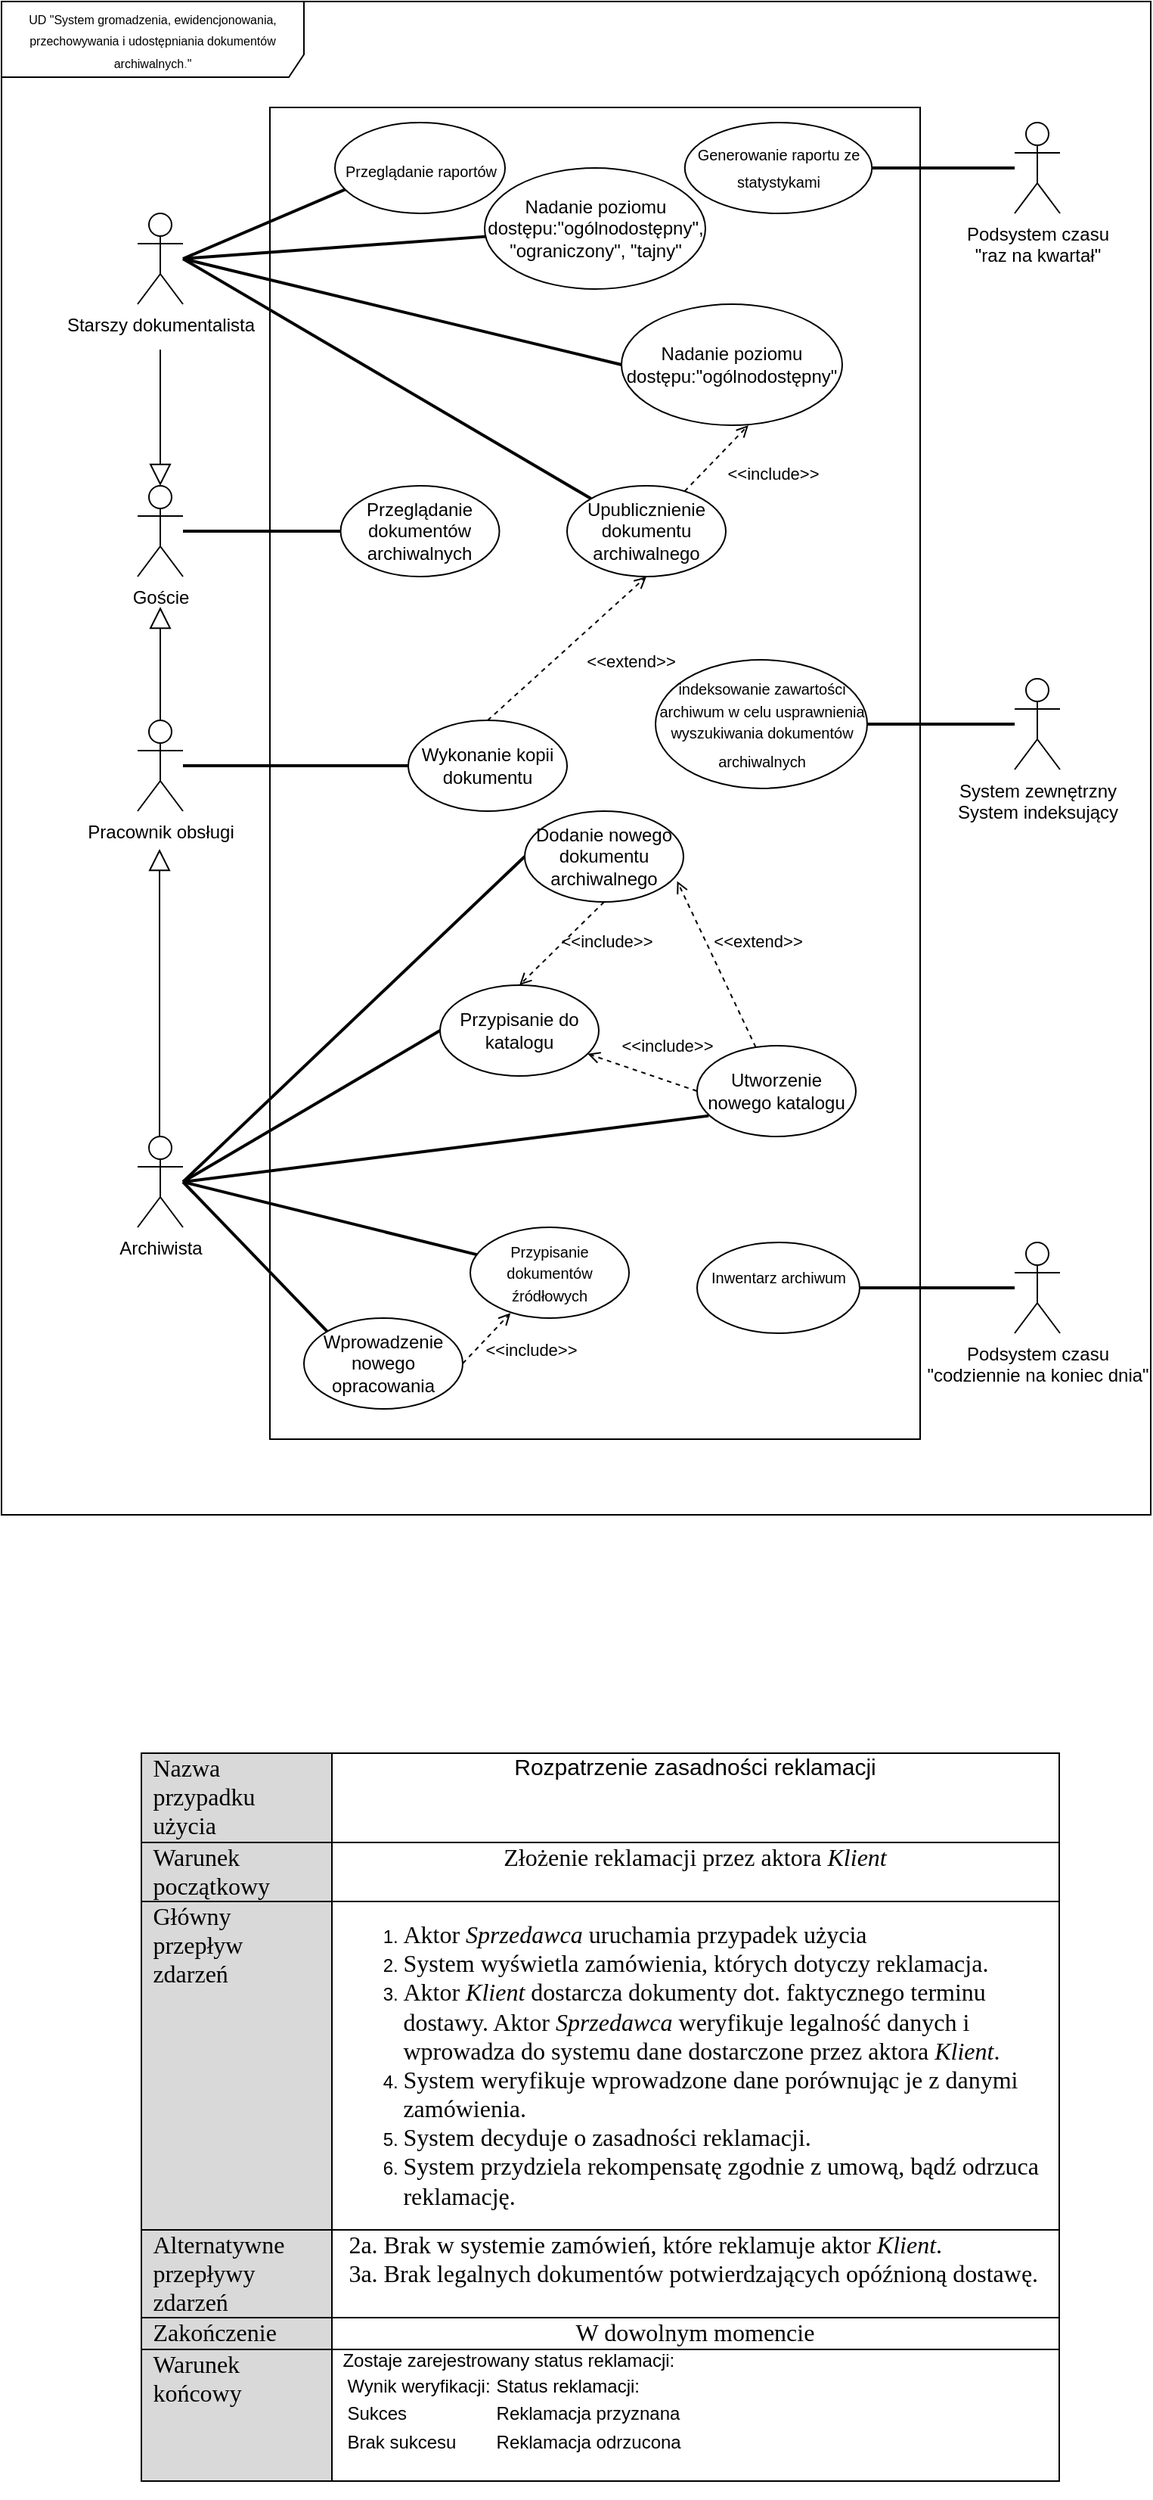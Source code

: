 <mxfile version="24.0.7" type="github">
  <diagram name="Strona-1" id="4_b_r0FPneEdvxQF47Fr">
    <mxGraphModel dx="824" dy="577" grid="1" gridSize="10" guides="1" tooltips="1" connect="1" arrows="1" fold="1" page="1" pageScale="1" pageWidth="827" pageHeight="1169" math="0" shadow="0">
      <root>
        <mxCell id="0" />
        <mxCell id="1" parent="0" />
        <mxCell id="xjDF9pEwEW9eb6jhkBWc-3" value="&lt;font style=&quot;font-size: 8px;&quot;&gt;UD &quot;System&amp;nbsp;&lt;span style=&quot;caret-color: rgb(100, 108, 154); font-family: Poppins, sans-serif; background-color: rgb(255, 255, 255);&quot;&gt;gromadzenia, ewidencjonowania, przechowywania i udostępniania dokumentów archiwalnych&lt;/span&gt;&lt;span style=&quot;caret-color: rgb(100, 108, 154); color: rgb(100, 108, 154); font-family: Poppins, sans-serif; background-color: rgb(255, 255, 255);&quot;&gt;.&lt;/span&gt;&quot;&lt;/font&gt;" style="shape=umlFrame;whiteSpace=wrap;html=1;pointerEvents=0;recursiveResize=0;container=1;collapsible=0;width=200;height=50;align=center;" parent="1" vertex="1">
          <mxGeometry x="40" y="50" width="760" height="1000" as="geometry" />
        </mxCell>
        <mxCell id="xjDF9pEwEW9eb6jhkBWc-2" value="Starszy dokumentalista" style="shape=umlActor;verticalLabelPosition=bottom;verticalAlign=top;html=1;" parent="xjDF9pEwEW9eb6jhkBWc-3" vertex="1">
          <mxGeometry x="90" y="140" width="30" height="60" as="geometry" />
        </mxCell>
        <mxCell id="xjDF9pEwEW9eb6jhkBWc-1" value="Archiwista" style="shape=umlActor;verticalLabelPosition=bottom;verticalAlign=top;html=1;" parent="xjDF9pEwEW9eb6jhkBWc-3" vertex="1">
          <mxGeometry x="90" y="750" width="30" height="60" as="geometry" />
        </mxCell>
        <mxCell id="yINx0Oa0qj7sMehLbz9O-11" value="System zewnętrzny&lt;br&gt;System indeksujący" style="shape=umlActor;verticalLabelPosition=bottom;verticalAlign=top;html=1;" parent="xjDF9pEwEW9eb6jhkBWc-3" vertex="1">
          <mxGeometry x="670" y="447.5" width="30" height="60" as="geometry" />
        </mxCell>
        <mxCell id="yINx0Oa0qj7sMehLbz9O-12" value="&lt;font style=&quot;font-size: 12px;&quot;&gt;Podsystem&lt;font style=&quot;font-size: 12px;&quot;&gt; czasu&lt;/font&gt;&lt;/font&gt;&lt;div&gt;&lt;font style=&quot;font-size: 12px;&quot;&gt;&lt;font style=&quot;font-size: 12px;&quot;&gt;&quot;codziennie na koniec dnia&quot;&lt;/font&gt;&lt;/font&gt;&lt;/div&gt;" style="shape=umlActor;verticalLabelPosition=bottom;verticalAlign=top;html=1;" parent="xjDF9pEwEW9eb6jhkBWc-3" vertex="1">
          <mxGeometry x="670" y="820" width="30" height="60" as="geometry" />
        </mxCell>
        <mxCell id="yINx0Oa0qj7sMehLbz9O-18" value="Pracownik obsługi" style="shape=umlActor;verticalLabelPosition=bottom;verticalAlign=top;html=1;" parent="xjDF9pEwEW9eb6jhkBWc-3" vertex="1">
          <mxGeometry x="90" y="475" width="30" height="60" as="geometry" />
        </mxCell>
        <mxCell id="yINx0Oa0qj7sMehLbz9O-21" value="Goście" style="shape=umlActor;verticalLabelPosition=bottom;verticalAlign=top;html=1;" parent="xjDF9pEwEW9eb6jhkBWc-3" vertex="1">
          <mxGeometry x="90" y="320" width="30" height="60" as="geometry" />
        </mxCell>
        <mxCell id="yINx0Oa0qj7sMehLbz9O-26" value="" style="endArrow=block;endFill=0;endSize=12;html=1;rounded=0;" parent="xjDF9pEwEW9eb6jhkBWc-3" edge="1">
          <mxGeometry width="160" relative="1" as="geometry">
            <mxPoint x="104.5" y="750" as="sourcePoint" />
            <mxPoint x="104.5" y="560" as="targetPoint" />
            <Array as="points">
              <mxPoint x="104.5" y="680" />
            </Array>
          </mxGeometry>
        </mxCell>
        <mxCell id="yINx0Oa0qj7sMehLbz9O-8" value="" style="html=1;whiteSpace=wrap;" parent="xjDF9pEwEW9eb6jhkBWc-3" vertex="1">
          <mxGeometry x="177.5" y="70" width="430" height="880" as="geometry" />
        </mxCell>
        <mxCell id="t_vTnjnZ2baawU1hBgG_-4" value="&lt;font size=&quot;1&quot;&gt;Inwentarz archiwum&lt;/font&gt;&lt;br&gt;&lt;br&gt;&lt;span style=&quot;font-family: -webkit-standard; font-size: medium; text-align: start;&quot;&gt;&lt;/span&gt;" style="ellipse;whiteSpace=wrap;html=1;" parent="xjDF9pEwEW9eb6jhkBWc-3" vertex="1">
          <mxGeometry x="460" y="820" width="107.5" height="60" as="geometry" />
        </mxCell>
        <mxCell id="t_vTnjnZ2baawU1hBgG_-8" value="" style="endArrow=none;startArrow=none;endFill=0;startFill=0;endSize=8;html=1;verticalAlign=bottom;labelBackgroundColor=none;strokeWidth=2;rounded=0;exitX=1;exitY=0.5;exitDx=0;exitDy=0;" parent="xjDF9pEwEW9eb6jhkBWc-3" source="t_vTnjnZ2baawU1hBgG_-4" target="yINx0Oa0qj7sMehLbz9O-12" edge="1">
          <mxGeometry width="160" relative="1" as="geometry">
            <mxPoint x="270" y="370" as="sourcePoint" />
            <mxPoint x="430" y="370" as="targetPoint" />
          </mxGeometry>
        </mxCell>
        <mxCell id="yINx0Oa0qj7sMehLbz9O-36" value="Przypisanie do katalogu" style="ellipse;whiteSpace=wrap;html=1;" parent="xjDF9pEwEW9eb6jhkBWc-3" vertex="1">
          <mxGeometry x="290" y="650" width="105" height="60" as="geometry" />
        </mxCell>
        <mxCell id="yINx0Oa0qj7sMehLbz9O-34" value="Wykonanie kopii dokumentu" style="ellipse;whiteSpace=wrap;html=1;" parent="xjDF9pEwEW9eb6jhkBWc-3" vertex="1">
          <mxGeometry x="269" y="475" width="105" height="60" as="geometry" />
        </mxCell>
        <mxCell id="yINx0Oa0qj7sMehLbz9O-35" value="Upublicznienie dokumentu archiwalnego" style="ellipse;whiteSpace=wrap;html=1;" parent="xjDF9pEwEW9eb6jhkBWc-3" vertex="1">
          <mxGeometry x="374" y="320" width="105" height="60" as="geometry" />
        </mxCell>
        <mxCell id="yINx0Oa0qj7sMehLbz9O-33" value="Utworzenie nowego katalogu" style="ellipse;whiteSpace=wrap;html=1;" parent="xjDF9pEwEW9eb6jhkBWc-3" vertex="1">
          <mxGeometry x="460" y="690" width="105" height="60" as="geometry" />
        </mxCell>
        <mxCell id="t_vTnjnZ2baawU1hBgG_-17" value="" style="endArrow=none;startArrow=none;endFill=0;startFill=0;endSize=8;html=1;verticalAlign=bottom;labelBackgroundColor=none;strokeWidth=2;rounded=0;entryX=0.073;entryY=0.772;entryDx=0;entryDy=0;entryPerimeter=0;" parent="xjDF9pEwEW9eb6jhkBWc-3" target="yINx0Oa0qj7sMehLbz9O-33" edge="1">
          <mxGeometry width="160" relative="1" as="geometry">
            <mxPoint x="120" y="780" as="sourcePoint" />
            <mxPoint x="395" y="309" as="targetPoint" />
          </mxGeometry>
        </mxCell>
        <mxCell id="yINx0Oa0qj7sMehLbz9O-27" value="Nadanie poziomu dostępu:&quot;ogólnodostępny&quot;" style="ellipse;whiteSpace=wrap;html=1;" parent="xjDF9pEwEW9eb6jhkBWc-3" vertex="1">
          <mxGeometry x="410" y="200" width="146" height="80" as="geometry" />
        </mxCell>
        <mxCell id="yINx0Oa0qj7sMehLbz9O-32" value="Wprowadzenie nowego opracowania" style="ellipse;whiteSpace=wrap;html=1;" parent="xjDF9pEwEW9eb6jhkBWc-3" vertex="1">
          <mxGeometry x="200" y="870" width="105" height="60" as="geometry" />
        </mxCell>
        <mxCell id="yINx0Oa0qj7sMehLbz9O-38" value="Dodanie nowego dokumentu archiwalnego" style="ellipse;whiteSpace=wrap;html=1;" parent="xjDF9pEwEW9eb6jhkBWc-3" vertex="1">
          <mxGeometry x="346" y="535" width="105" height="60" as="geometry" />
        </mxCell>
        <mxCell id="yINx0Oa0qj7sMehLbz9O-39" value="&lt;span style=&quot;text-align: start;&quot;&gt;&lt;font style=&quot;font-size: 10px;&quot; face=&quot;Helvetica&quot;&gt;indeksowanie zawartości archiwum w celu usprawnienia wyszukiwania dokumentów archiwalnych&lt;/font&gt;&lt;/span&gt;&lt;span style=&quot;font-family: -webkit-standard; font-size: medium; text-align: start;&quot;&gt;&lt;/span&gt;" style="ellipse;whiteSpace=wrap;html=1;" parent="xjDF9pEwEW9eb6jhkBWc-3" vertex="1">
          <mxGeometry x="432.5" y="435" width="140" height="85" as="geometry" />
        </mxCell>
        <mxCell id="t_vTnjnZ2baawU1hBgG_-15" value="" style="endArrow=none;startArrow=none;endFill=0;startFill=0;endSize=8;html=1;verticalAlign=bottom;labelBackgroundColor=none;strokeWidth=2;rounded=0;exitX=1;exitY=0.5;exitDx=0;exitDy=0;" parent="xjDF9pEwEW9eb6jhkBWc-3" source="yINx0Oa0qj7sMehLbz9O-39" target="yINx0Oa0qj7sMehLbz9O-11" edge="1">
          <mxGeometry width="160" relative="1" as="geometry">
            <mxPoint x="475" y="290.5" as="sourcePoint" />
            <mxPoint x="700" y="290" as="targetPoint" />
          </mxGeometry>
        </mxCell>
        <mxCell id="yINx0Oa0qj7sMehLbz9O-31" value="&lt;font style=&quot;font-size: 10px;&quot;&gt;Przypisanie dokumentów źródłowych&lt;/font&gt;" style="ellipse;whiteSpace=wrap;html=1;" parent="xjDF9pEwEW9eb6jhkBWc-3" vertex="1">
          <mxGeometry x="310" y="810" width="105" height="60" as="geometry" />
        </mxCell>
        <mxCell id="t_vTnjnZ2baawU1hBgG_-22" value="" style="endArrow=none;startArrow=none;endFill=0;startFill=0;endSize=8;html=1;verticalAlign=bottom;labelBackgroundColor=none;strokeWidth=2;rounded=0;entryX=0;entryY=0;entryDx=0;entryDy=0;" parent="xjDF9pEwEW9eb6jhkBWc-3" target="yINx0Oa0qj7sMehLbz9O-32" edge="1">
          <mxGeometry width="160" relative="1" as="geometry">
            <mxPoint x="120" y="780" as="sourcePoint" />
            <mxPoint x="435" y="545" as="targetPoint" />
          </mxGeometry>
        </mxCell>
        <mxCell id="t_vTnjnZ2baawU1hBgG_-23" value="" style="endArrow=none;startArrow=none;endFill=0;startFill=0;endSize=8;html=1;verticalAlign=bottom;labelBackgroundColor=none;strokeWidth=2;rounded=0;entryX=0.071;entryY=0.728;entryDx=0;entryDy=0;entryPerimeter=0;" parent="xjDF9pEwEW9eb6jhkBWc-3" target="x9usF1vXFKsrdMA3hae5-68" edge="1">
          <mxGeometry width="160" relative="1" as="geometry">
            <mxPoint x="120" y="170" as="sourcePoint" />
            <mxPoint x="385" y="520" as="targetPoint" />
          </mxGeometry>
        </mxCell>
        <mxCell id="t_vTnjnZ2baawU1hBgG_-24" value="" style="endArrow=none;startArrow=none;endFill=0;startFill=0;endSize=8;html=1;verticalAlign=bottom;labelBackgroundColor=none;strokeWidth=2;rounded=0;entryX=0;entryY=0.5;entryDx=0;entryDy=0;" parent="xjDF9pEwEW9eb6jhkBWc-3" target="yINx0Oa0qj7sMehLbz9O-38" edge="1">
          <mxGeometry width="160" relative="1" as="geometry">
            <mxPoint x="120" y="780" as="sourcePoint" />
            <mxPoint x="365" y="320" as="targetPoint" />
          </mxGeometry>
        </mxCell>
        <mxCell id="t_vTnjnZ2baawU1hBgG_-26" value="" style="endArrow=none;startArrow=none;endFill=0;startFill=0;endSize=8;html=1;verticalAlign=bottom;labelBackgroundColor=none;strokeWidth=2;rounded=0;" parent="xjDF9pEwEW9eb6jhkBWc-3" target="yINx0Oa0qj7sMehLbz9O-35" edge="1">
          <mxGeometry width="160" relative="1" as="geometry">
            <mxPoint x="120" y="170" as="sourcePoint" />
            <mxPoint x="310" y="290" as="targetPoint" />
          </mxGeometry>
        </mxCell>
        <mxCell id="t_vTnjnZ2baawU1hBgG_-27" value="" style="endArrow=none;startArrow=none;endFill=0;startFill=0;endSize=8;html=1;verticalAlign=bottom;labelBackgroundColor=none;strokeWidth=2;rounded=0;entryX=0;entryY=0.5;entryDx=0;entryDy=0;" parent="xjDF9pEwEW9eb6jhkBWc-3" source="yINx0Oa0qj7sMehLbz9O-18" target="yINx0Oa0qj7sMehLbz9O-34" edge="1">
          <mxGeometry width="160" relative="1" as="geometry">
            <mxPoint x="90" y="650" as="sourcePoint" />
            <mxPoint x="260" y="700" as="targetPoint" />
          </mxGeometry>
        </mxCell>
        <mxCell id="t_vTnjnZ2baawU1hBgG_-29" value="&amp;lt;&amp;lt;include&amp;gt;&amp;gt;" style="html=1;verticalAlign=bottom;labelBackgroundColor=none;endArrow=open;endFill=0;dashed=1;rounded=0;exitX=1;exitY=0.5;exitDx=0;exitDy=0;entryX=0.254;entryY=0.944;entryDx=0;entryDy=0;entryPerimeter=0;" parent="xjDF9pEwEW9eb6jhkBWc-3" source="yINx0Oa0qj7sMehLbz9O-32" target="yINx0Oa0qj7sMehLbz9O-31" edge="1">
          <mxGeometry x="0.347" y="-33" width="160" relative="1" as="geometry">
            <mxPoint x="270" y="290" as="sourcePoint" />
            <mxPoint x="430" y="290" as="targetPoint" />
            <mxPoint as="offset" />
          </mxGeometry>
        </mxCell>
        <mxCell id="t_vTnjnZ2baawU1hBgG_-31" value="" style="endArrow=none;startArrow=none;endFill=0;startFill=0;endSize=8;html=1;verticalAlign=bottom;labelBackgroundColor=none;strokeWidth=2;rounded=0;exitX=0;exitY=0.5;exitDx=0;exitDy=0;" parent="xjDF9pEwEW9eb6jhkBWc-3" source="yINx0Oa0qj7sMehLbz9O-36" edge="1">
          <mxGeometry width="160" relative="1" as="geometry">
            <mxPoint x="705" y="180" as="sourcePoint" />
            <mxPoint x="120" y="780" as="targetPoint" />
          </mxGeometry>
        </mxCell>
        <mxCell id="t_vTnjnZ2baawU1hBgG_-34" value="&amp;lt;&amp;lt;include&amp;gt;&amp;gt;" style="html=1;verticalAlign=bottom;labelBackgroundColor=none;endArrow=open;endFill=0;dashed=1;rounded=0;entryX=0.5;entryY=0;entryDx=0;entryDy=0;exitX=0.5;exitY=1;exitDx=0;exitDy=0;" parent="xjDF9pEwEW9eb6jhkBWc-3" source="yINx0Oa0qj7sMehLbz9O-38" target="yINx0Oa0qj7sMehLbz9O-36" edge="1">
          <mxGeometry x="-0.402" y="26" width="160" relative="1" as="geometry">
            <mxPoint x="290" y="330" as="sourcePoint" />
            <mxPoint x="450" y="330" as="targetPoint" />
            <mxPoint as="offset" />
          </mxGeometry>
        </mxCell>
        <mxCell id="t_vTnjnZ2baawU1hBgG_-35" style="edgeStyle=orthogonalEdgeStyle;rounded=0;orthogonalLoop=1;jettySize=auto;html=1;exitX=0.5;exitY=1;exitDx=0;exitDy=0;" parent="xjDF9pEwEW9eb6jhkBWc-3" source="yINx0Oa0qj7sMehLbz9O-8" target="yINx0Oa0qj7sMehLbz9O-8" edge="1">
          <mxGeometry relative="1" as="geometry" />
        </mxCell>
        <mxCell id="x9usF1vXFKsrdMA3hae5-7" value="&lt;font style=&quot;font-size: 12px;&quot;&gt;Podsystem&lt;font style=&quot;font-size: 12px;&quot;&gt; czasu&lt;/font&gt;&lt;/font&gt;&lt;div&gt;&lt;font style=&quot;font-size: 12px;&quot;&gt;&lt;font style=&quot;font-size: 12px;&quot;&gt;&quot;raz na kwartał&quot;&lt;/font&gt;&lt;/font&gt;&lt;/div&gt;" style="shape=umlActor;verticalLabelPosition=bottom;verticalAlign=top;html=1;" vertex="1" parent="xjDF9pEwEW9eb6jhkBWc-3">
          <mxGeometry x="670" y="80" width="30" height="60" as="geometry" />
        </mxCell>
        <mxCell id="x9usF1vXFKsrdMA3hae5-8" value="&lt;font size=&quot;1&quot;&gt;Generowanie raportu ze statystykami&lt;/font&gt;&lt;span style=&quot;font-family: -webkit-standard; font-size: medium; text-align: start;&quot;&gt;&lt;/span&gt;" style="ellipse;whiteSpace=wrap;html=1;" vertex="1" parent="xjDF9pEwEW9eb6jhkBWc-3">
          <mxGeometry x="451.88" y="80" width="123.75" height="60" as="geometry" />
        </mxCell>
        <mxCell id="x9usF1vXFKsrdMA3hae5-10" value="" style="endArrow=none;startArrow=none;endFill=0;startFill=0;endSize=8;html=1;verticalAlign=bottom;labelBackgroundColor=none;strokeWidth=2;rounded=0;exitX=1;exitY=0.5;exitDx=0;exitDy=0;" edge="1" parent="xjDF9pEwEW9eb6jhkBWc-3" source="x9usF1vXFKsrdMA3hae5-8" target="x9usF1vXFKsrdMA3hae5-7">
          <mxGeometry width="160" relative="1" as="geometry">
            <mxPoint x="547.5" y="779.66" as="sourcePoint" />
            <mxPoint x="668.5" y="779.66" as="targetPoint" />
          </mxGeometry>
        </mxCell>
        <mxCell id="x9usF1vXFKsrdMA3hae5-11" value="&amp;lt;&amp;lt;include&amp;gt;&amp;gt;" style="html=1;verticalAlign=bottom;labelBackgroundColor=none;endArrow=open;endFill=0;dashed=1;rounded=0;exitX=0;exitY=0.5;exitDx=0;exitDy=0;" edge="1" parent="xjDF9pEwEW9eb6jhkBWc-3" source="yINx0Oa0qj7sMehLbz9O-33" target="yINx0Oa0qj7sMehLbz9O-36">
          <mxGeometry x="-0.336" y="-12" width="160" relative="1" as="geometry">
            <mxPoint x="565" y="392" as="sourcePoint" />
            <mxPoint x="525" y="330" as="targetPoint" />
            <mxPoint y="-1" as="offset" />
          </mxGeometry>
        </mxCell>
        <mxCell id="x9usF1vXFKsrdMA3hae5-13" value="&amp;lt;&amp;lt;extend&amp;gt;&amp;gt;" style="html=1;verticalAlign=bottom;labelBackgroundColor=none;endArrow=open;endFill=0;dashed=1;rounded=0;entryX=0.96;entryY=0.77;entryDx=0;entryDy=0;entryPerimeter=0;" edge="1" parent="xjDF9pEwEW9eb6jhkBWc-3" source="yINx0Oa0qj7sMehLbz9O-33" target="yINx0Oa0qj7sMehLbz9O-38">
          <mxGeometry x="-0.102" y="-27" width="160" relative="1" as="geometry">
            <mxPoint x="480" y="382" as="sourcePoint" />
            <mxPoint x="440" y="320" as="targetPoint" />
            <mxPoint as="offset" />
          </mxGeometry>
        </mxCell>
        <mxCell id="x9usF1vXFKsrdMA3hae5-63" value="" style="endArrow=none;startArrow=none;endFill=0;startFill=0;endSize=8;html=1;verticalAlign=bottom;labelBackgroundColor=none;strokeWidth=2;rounded=0;entryX=0;entryY=0.5;entryDx=0;entryDy=0;" edge="1" parent="xjDF9pEwEW9eb6jhkBWc-3" target="yINx0Oa0qj7sMehLbz9O-27">
          <mxGeometry width="160" relative="1" as="geometry">
            <mxPoint x="120" y="170" as="sourcePoint" />
            <mxPoint x="342.5" y="680" as="targetPoint" />
          </mxGeometry>
        </mxCell>
        <mxCell id="x9usF1vXFKsrdMA3hae5-64" value="&amp;lt;&amp;lt;include&amp;gt;&amp;gt;" style="html=1;verticalAlign=bottom;labelBackgroundColor=none;endArrow=open;endFill=0;dashed=1;rounded=0;entryX=0.575;entryY=1;entryDx=0;entryDy=0;entryPerimeter=0;" edge="1" parent="xjDF9pEwEW9eb6jhkBWc-3" source="yINx0Oa0qj7sMehLbz9O-35" target="yINx0Oa0qj7sMehLbz9O-27">
          <mxGeometry x="0.418" y="-39" width="160" relative="1" as="geometry">
            <mxPoint x="260" y="780" as="sourcePoint" />
            <mxPoint x="185" y="895" as="targetPoint" />
            <mxPoint y="1" as="offset" />
          </mxGeometry>
        </mxCell>
        <mxCell id="x9usF1vXFKsrdMA3hae5-66" value="" style="endArrow=none;startArrow=none;endFill=0;startFill=0;endSize=8;html=1;verticalAlign=bottom;labelBackgroundColor=none;strokeWidth=2;rounded=0;" edge="1" parent="xjDF9pEwEW9eb6jhkBWc-3" target="yINx0Oa0qj7sMehLbz9O-31">
          <mxGeometry width="160" relative="1" as="geometry">
            <mxPoint x="120" y="780" as="sourcePoint" />
            <mxPoint x="320" y="750" as="targetPoint" />
          </mxGeometry>
        </mxCell>
        <mxCell id="x9usF1vXFKsrdMA3hae5-68" value="&lt;font size=&quot;1&quot;&gt;Przeglądanie raportów&lt;/font&gt;&lt;span style=&quot;font-family: -webkit-standard; font-size: medium; text-align: start;&quot;&gt;&lt;/span&gt;" style="ellipse;whiteSpace=wrap;html=1;" vertex="1" parent="xjDF9pEwEW9eb6jhkBWc-3">
          <mxGeometry x="220.5" y="80" width="112.5" height="60" as="geometry" />
        </mxCell>
        <mxCell id="x9usF1vXFKsrdMA3hae5-70" value="" style="endArrow=block;endFill=0;endSize=12;html=1;rounded=0;exitX=0.5;exitY=0;exitDx=0;exitDy=0;exitPerimeter=0;" edge="1" parent="xjDF9pEwEW9eb6jhkBWc-3" source="yINx0Oa0qj7sMehLbz9O-18">
          <mxGeometry width="160" relative="1" as="geometry">
            <mxPoint x="115" y="790" as="sourcePoint" />
            <mxPoint x="105" y="400" as="targetPoint" />
            <Array as="points">
              <mxPoint x="105" y="440" />
            </Array>
          </mxGeometry>
        </mxCell>
        <mxCell id="t_vTnjnZ2baawU1hBgG_-2" value="Przeglądanie dokumentów archiwalnych" style="ellipse;whiteSpace=wrap;html=1;" parent="xjDF9pEwEW9eb6jhkBWc-3" vertex="1">
          <mxGeometry x="224.25" y="320" width="105" height="60" as="geometry" />
        </mxCell>
        <mxCell id="t_vTnjnZ2baawU1hBgG_-11" value="" style="endArrow=none;startArrow=none;endFill=0;startFill=0;endSize=8;html=1;verticalAlign=bottom;labelBackgroundColor=none;strokeWidth=2;rounded=0;entryX=0;entryY=0.5;entryDx=0;entryDy=0;" parent="xjDF9pEwEW9eb6jhkBWc-3" target="t_vTnjnZ2baawU1hBgG_-2" edge="1">
          <mxGeometry width="160" relative="1" as="geometry">
            <mxPoint x="120" y="350" as="sourcePoint" />
            <mxPoint x="318" y="509" as="targetPoint" />
          </mxGeometry>
        </mxCell>
        <mxCell id="t_vTnjnZ2baawU1hBgG_-36" value="&amp;lt;&amp;lt;extend&amp;gt;&amp;gt;" style="html=1;verticalAlign=bottom;labelBackgroundColor=none;endArrow=open;endFill=0;dashed=1;rounded=0;entryX=0.5;entryY=1;entryDx=0;entryDy=0;exitX=0.5;exitY=0;exitDx=0;exitDy=0;" parent="xjDF9pEwEW9eb6jhkBWc-3" source="yINx0Oa0qj7sMehLbz9O-34" target="yINx0Oa0qj7sMehLbz9O-35" edge="1">
          <mxGeometry x="0.269" y="-41" width="160" relative="1" as="geometry">
            <mxPoint x="313.334" y="320.005" as="sourcePoint" />
            <mxPoint x="285" y="820.02" as="targetPoint" />
            <mxPoint as="offset" />
          </mxGeometry>
        </mxCell>
        <mxCell id="x9usF1vXFKsrdMA3hae5-74" value="" style="endArrow=block;endFill=0;endSize=12;html=1;rounded=0;entryX=0.5;entryY=0;entryDx=0;entryDy=0;entryPerimeter=0;" edge="1" parent="xjDF9pEwEW9eb6jhkBWc-3" target="yINx0Oa0qj7sMehLbz9O-21">
          <mxGeometry width="160" relative="1" as="geometry">
            <mxPoint x="105" y="230" as="sourcePoint" />
            <mxPoint x="104.71" y="310" as="targetPoint" />
            <Array as="points" />
          </mxGeometry>
        </mxCell>
        <mxCell id="x9usF1vXFKsrdMA3hae5-76" value="Nadanie poziomu dostępu:&quot;ogólnodostępny&quot;, &quot;ograniczony&quot;, &quot;tajny&quot;" style="ellipse;whiteSpace=wrap;html=1;" vertex="1" parent="xjDF9pEwEW9eb6jhkBWc-3">
          <mxGeometry x="319.5" y="110" width="146" height="80" as="geometry" />
        </mxCell>
        <mxCell id="yINx0Oa0qj7sMehLbz9O-1" value="&lt;table style=&quot;caret-color: rgb(0, 0, 0); color: rgb(0, 0, 0); font-style: normal; font-variant-caps: normal; font-weight: 400; letter-spacing: normal; text-transform: none; word-spacing: 0px; -webkit-text-stroke-width: 0px; text-decoration: none; border-collapse: collapse;&quot; cellpadding=&quot;0&quot; cellspacing=&quot;0&quot; border=&quot;0&quot; class=&quot;MsoNormalTable&quot;&gt;&lt;tbody&gt;&lt;tr&gt;&lt;td style=&quot;width: 99pt; border: 1pt solid black; background: rgb(217, 217, 217); padding: 0cm 5.4pt;&quot; valign=&quot;top&quot; width=&quot;132&quot;&gt;&lt;p style=&quot;margin: 0cm; font-size: 12pt; font-family: Calibri, sans-serif; text-align: justify;&quot; class=&quot;MsoNormal&quot;&gt;&lt;span style=&quot;font-family: Poppins; color: black;&quot;&gt;Nazwa przypadku użycia&lt;/span&gt;&lt;span style=&quot;font-size: 10pt; font-family: Poppins; color: rgb(100, 108, 154);&quot;&gt;&lt;/span&gt;&lt;/p&gt;&lt;/td&gt;&lt;td style=&quot;text-align: center; width: 354pt; border-width: 1pt 1pt 1pt medium; border-style: solid solid solid none; border-color: black black black currentcolor; border-image: none; padding: 0cm 5.4pt;&quot; valign=&quot;top&quot; width=&quot;472&quot;&gt;&lt;font style=&quot;font-size: 15px;&quot;&gt;Rozpatrzenie zasadności reklamacji&lt;/font&gt;&lt;br&gt;&lt;/td&gt;&lt;/tr&gt;&lt;tr&gt;&lt;td style=&quot;width: 99pt; border-width: medium 1pt 1pt; border-style: none solid solid; border-color: currentcolor black black; border-image: none; background: rgb(217, 217, 217); padding: 0cm 5.4pt;&quot; valign=&quot;top&quot; width=&quot;132&quot;&gt;&lt;p style=&quot;margin: 0cm; font-size: 12pt; font-family: Calibri, sans-serif; text-align: justify;&quot; class=&quot;MsoNormal&quot;&gt;&lt;span style=&quot;font-family: Poppins; color: black;&quot;&gt;Warunek początkowy&lt;/span&gt;&lt;span style=&quot;font-size: 10pt; font-family: Poppins; color: rgb(100, 108, 154);&quot;&gt;&lt;/span&gt;&lt;/p&gt;&lt;/td&gt;&lt;td style=&quot;text-align: center; width: 354pt; border-width: medium 1pt 1pt medium; border-style: none solid solid none; border-color: currentcolor black black currentcolor; padding: 0cm 5.4pt;&quot; valign=&quot;top&quot; width=&quot;472&quot;&gt;&lt;font size=&quot;3&quot; face=&quot;Poppins&quot;&gt;Złożenie reklamacji przez aktora &lt;i&gt;Klient&lt;/i&gt;&lt;/font&gt;&lt;/td&gt;&lt;/tr&gt;&lt;tr&gt;&lt;td style=&quot;width: 99pt; border-width: medium 1pt 1pt; border-style: none solid solid; border-color: currentcolor black black; border-image: none; background: rgb(217, 217, 217); padding: 0cm 5.4pt;&quot; valign=&quot;top&quot; width=&quot;132&quot;&gt;&lt;p style=&quot;margin: 0cm; font-size: 12pt; font-family: Calibri, sans-serif; text-align: justify;&quot; class=&quot;MsoNormal&quot;&gt;&lt;span style=&quot;font-family: Poppins; color: black;&quot;&gt;Główny przepływ zdarzeń&lt;/span&gt;&lt;span style=&quot;font-size: 10pt; font-family: Poppins; color: rgb(100, 108, 154);&quot;&gt;&lt;/span&gt;&lt;/p&gt;&lt;/td&gt;&lt;td style=&quot;width: 354pt; border-width: medium 1pt 1pt medium; border-style: none solid solid none; border-color: currentcolor black black currentcolor; padding: 0cm 5.4pt;&quot; valign=&quot;top&quot; width=&quot;472&quot;&gt;&lt;ol&gt;&lt;li&gt;&lt;font size=&quot;3&quot; face=&quot;Poppins&quot;&gt;Aktor &lt;i&gt;Sprzedawca&lt;/i&gt;&amp;nbsp;uruchamia przypadek użycia&lt;/font&gt;&lt;/li&gt;&lt;li&gt;&lt;font size=&quot;3&quot; face=&quot;Poppins&quot;&gt;System wyświetla zamówienia, których dotyczy reklamacja.&lt;/font&gt;&lt;/li&gt;&lt;li&gt;&lt;font size=&quot;3&quot; face=&quot;Poppins&quot;&gt;Aktor &lt;i&gt;Klient&lt;/i&gt; dostarcza dokumenty dot. faktycznego terminu dostawy. Aktor &lt;i&gt;Sprzedawca&lt;/i&gt; weryfikuje legalność danych i wprowadza do systemu dane dostarczone przez aktora &lt;i&gt;Klient&lt;/i&gt;.&lt;/font&gt;&lt;/li&gt;&lt;li&gt;&lt;font size=&quot;3&quot; face=&quot;Poppins&quot;&gt;System weryfikuje wprowadzone dane porównując je z danymi zamówienia.&lt;/font&gt;&lt;/li&gt;&lt;li&gt;&lt;font size=&quot;3&quot; face=&quot;Poppins&quot;&gt;System decyduje o zasadności reklamacji.&lt;/font&gt;&lt;/li&gt;&lt;li&gt;&lt;font size=&quot;3&quot; face=&quot;Poppins&quot;&gt;System przydziela rekompensatę zgodnie z umową, bądź odrzuca reklamację.&lt;/font&gt;&lt;/li&gt;&lt;/ol&gt;&lt;/td&gt;&lt;/tr&gt;&lt;tr&gt;&lt;td style=&quot;width: 99pt; border-width: medium 1pt 1pt; border-style: none solid solid; border-color: currentcolor black black; border-image: none; background: rgb(217, 217, 217); padding: 0cm 5.4pt;&quot; valign=&quot;top&quot; width=&quot;132&quot;&gt;&lt;p style=&quot;margin: 0cm; font-size: 12pt; font-family: Calibri, sans-serif; text-align: justify;&quot; class=&quot;MsoNormal&quot;&gt;&lt;span style=&quot;font-family: Poppins; color: black;&quot;&gt;Alternatywne przepływy zdarzeń&lt;/span&gt;&lt;span style=&quot;font-size: 10pt; font-family: Poppins; color: rgb(100, 108, 154);&quot;&gt;&lt;/span&gt;&lt;/p&gt;&lt;/td&gt;&lt;td style=&quot;width: 354pt; border-width: medium 1pt 1pt medium; border-style: none solid solid none; border-color: currentcolor black black currentcolor; padding: 0cm 5.4pt;&quot; valign=&quot;top&quot; width=&quot;472&quot;&gt;&lt;div&gt;&lt;font size=&quot;3&quot; face=&quot;Poppins&quot;&gt;&lt;span style=&quot;white-space: pre;&quot;&gt;&lt;font color=&quot;#646c9a&quot;&gt; &lt;/font&gt;2a. Brak w systemie zamówień, które reklamuje aktor &lt;i&gt;Klient&lt;/i&gt;.&lt;/span&gt;&lt;br&gt;&lt;/font&gt;&lt;/div&gt;&lt;div&gt;&lt;font size=&quot;3&quot; face=&quot;Poppins&quot;&gt;&lt;span style=&quot;white-space: pre;&quot;&gt;&lt;span style=&quot;white-space: pre;&quot;&gt; 3a. Brak legalnych dokumentów potwierdzających opóźnioną dostawę.&lt;/span&gt;&lt;font color=&quot;#646c9a&quot;&gt;&lt;br&gt;&lt;/font&gt;&lt;/span&gt;&lt;/font&gt;&lt;/div&gt;&lt;/td&gt;&lt;/tr&gt;&lt;tr&gt;&lt;td style=&quot;width: 99pt; border-width: medium 1pt 1pt; border-style: none solid solid; border-color: currentcolor black black; border-image: none; background: rgb(217, 217, 217); padding: 0cm 5.4pt;&quot; valign=&quot;top&quot; width=&quot;132&quot;&gt;&lt;p style=&quot;margin: 0cm; font-size: 12pt; font-family: Calibri, sans-serif; text-align: justify;&quot; class=&quot;MsoNormal&quot;&gt;&lt;span style=&quot;font-family: Poppins; color: black;&quot;&gt;Zakończenie&lt;/span&gt;&lt;span style=&quot;font-size: 10pt; font-family: Poppins; color: rgb(100, 108, 154);&quot;&gt;&lt;/span&gt;&lt;/p&gt;&lt;/td&gt;&lt;td style=&quot;width: 354pt; border-width: medium 1pt 1pt medium; border-style: none solid solid none; border-color: currentcolor black black currentcolor; padding: 0cm 5.4pt;&quot; valign=&quot;top&quot; width=&quot;472&quot;&gt;&lt;p style=&quot;text-align: center; margin: 0cm; font-size: 12pt; font-family: Calibri, sans-serif;&quot; class=&quot;MsoNormal&quot;&gt;&lt;span style=&quot;font-family: Poppins;&quot;&gt;W dowolnym momencie&lt;/span&gt;&lt;span style=&quot;font-size: 10pt; font-family: Poppins; color: rgb(100, 108, 154);&quot;&gt;&lt;/span&gt;&lt;/p&gt;&lt;/td&gt;&lt;/tr&gt;&lt;tr&gt;&lt;td style=&quot;width: 99pt; border-width: medium 1pt 1pt; border-style: none solid solid; border-color: currentcolor black black; border-image: none; background: rgb(217, 217, 217); padding: 0cm 5.4pt;&quot; valign=&quot;top&quot; width=&quot;132&quot;&gt;&lt;p style=&quot;margin: 0cm; font-size: 12pt; font-family: Calibri, sans-serif; text-align: justify;&quot; class=&quot;MsoNormal&quot;&gt;&lt;span style=&quot;font-family: Poppins; color: black;&quot;&gt;Warunek końcowy&lt;/span&gt;&lt;span style=&quot;font-size: 10pt; font-family: Poppins; color: rgb(100, 108, 154);&quot;&gt;&lt;/span&gt;&lt;/p&gt;&lt;/td&gt;&lt;td style=&quot;text-align: justify; width: 354pt; border-width: medium 1pt 1pt medium; border-style: none solid solid none; border-color: currentcolor black black currentcolor; padding: 0cm 5.4pt;&quot; valign=&quot;top&quot; width=&quot;472&quot;&gt;Zostaje zarejestrowany status reklamacji:&lt;br&gt;&lt;table&gt;&lt;tbody&gt;&lt;tr&gt;&lt;td&gt;Wynik weryfikacji:&lt;/td&gt;&lt;td&gt;Status reklamacji:&lt;/td&gt;&lt;/tr&gt;&lt;tr&gt;&lt;td&gt;Sukces&lt;/td&gt;&lt;td&gt;Reklamacja przyznana&lt;/td&gt;&lt;/tr&gt;&lt;tr&gt;&lt;td&gt;Brak sukcesu&lt;/td&gt;&lt;td&gt;Reklamacja odrzucona&lt;/td&gt;&lt;/tr&gt;&lt;/tbody&gt;&lt;/table&gt;&lt;br&gt;&lt;/td&gt;&lt;/tr&gt;&lt;/tbody&gt;&lt;/table&gt;" style="text;whiteSpace=wrap;html=1;" parent="1" vertex="1">
          <mxGeometry x="130" y="1200" width="610" height="500" as="geometry" />
        </mxCell>
        <mxCell id="x9usF1vXFKsrdMA3hae5-77" value="" style="endArrow=none;startArrow=none;endFill=0;startFill=0;endSize=8;html=1;verticalAlign=bottom;labelBackgroundColor=none;strokeWidth=2;rounded=0;" edge="1" parent="1" target="x9usF1vXFKsrdMA3hae5-76">
          <mxGeometry width="160" relative="1" as="geometry">
            <mxPoint x="160" y="220" as="sourcePoint" />
            <mxPoint x="460" y="300" as="targetPoint" />
          </mxGeometry>
        </mxCell>
      </root>
    </mxGraphModel>
  </diagram>
</mxfile>
